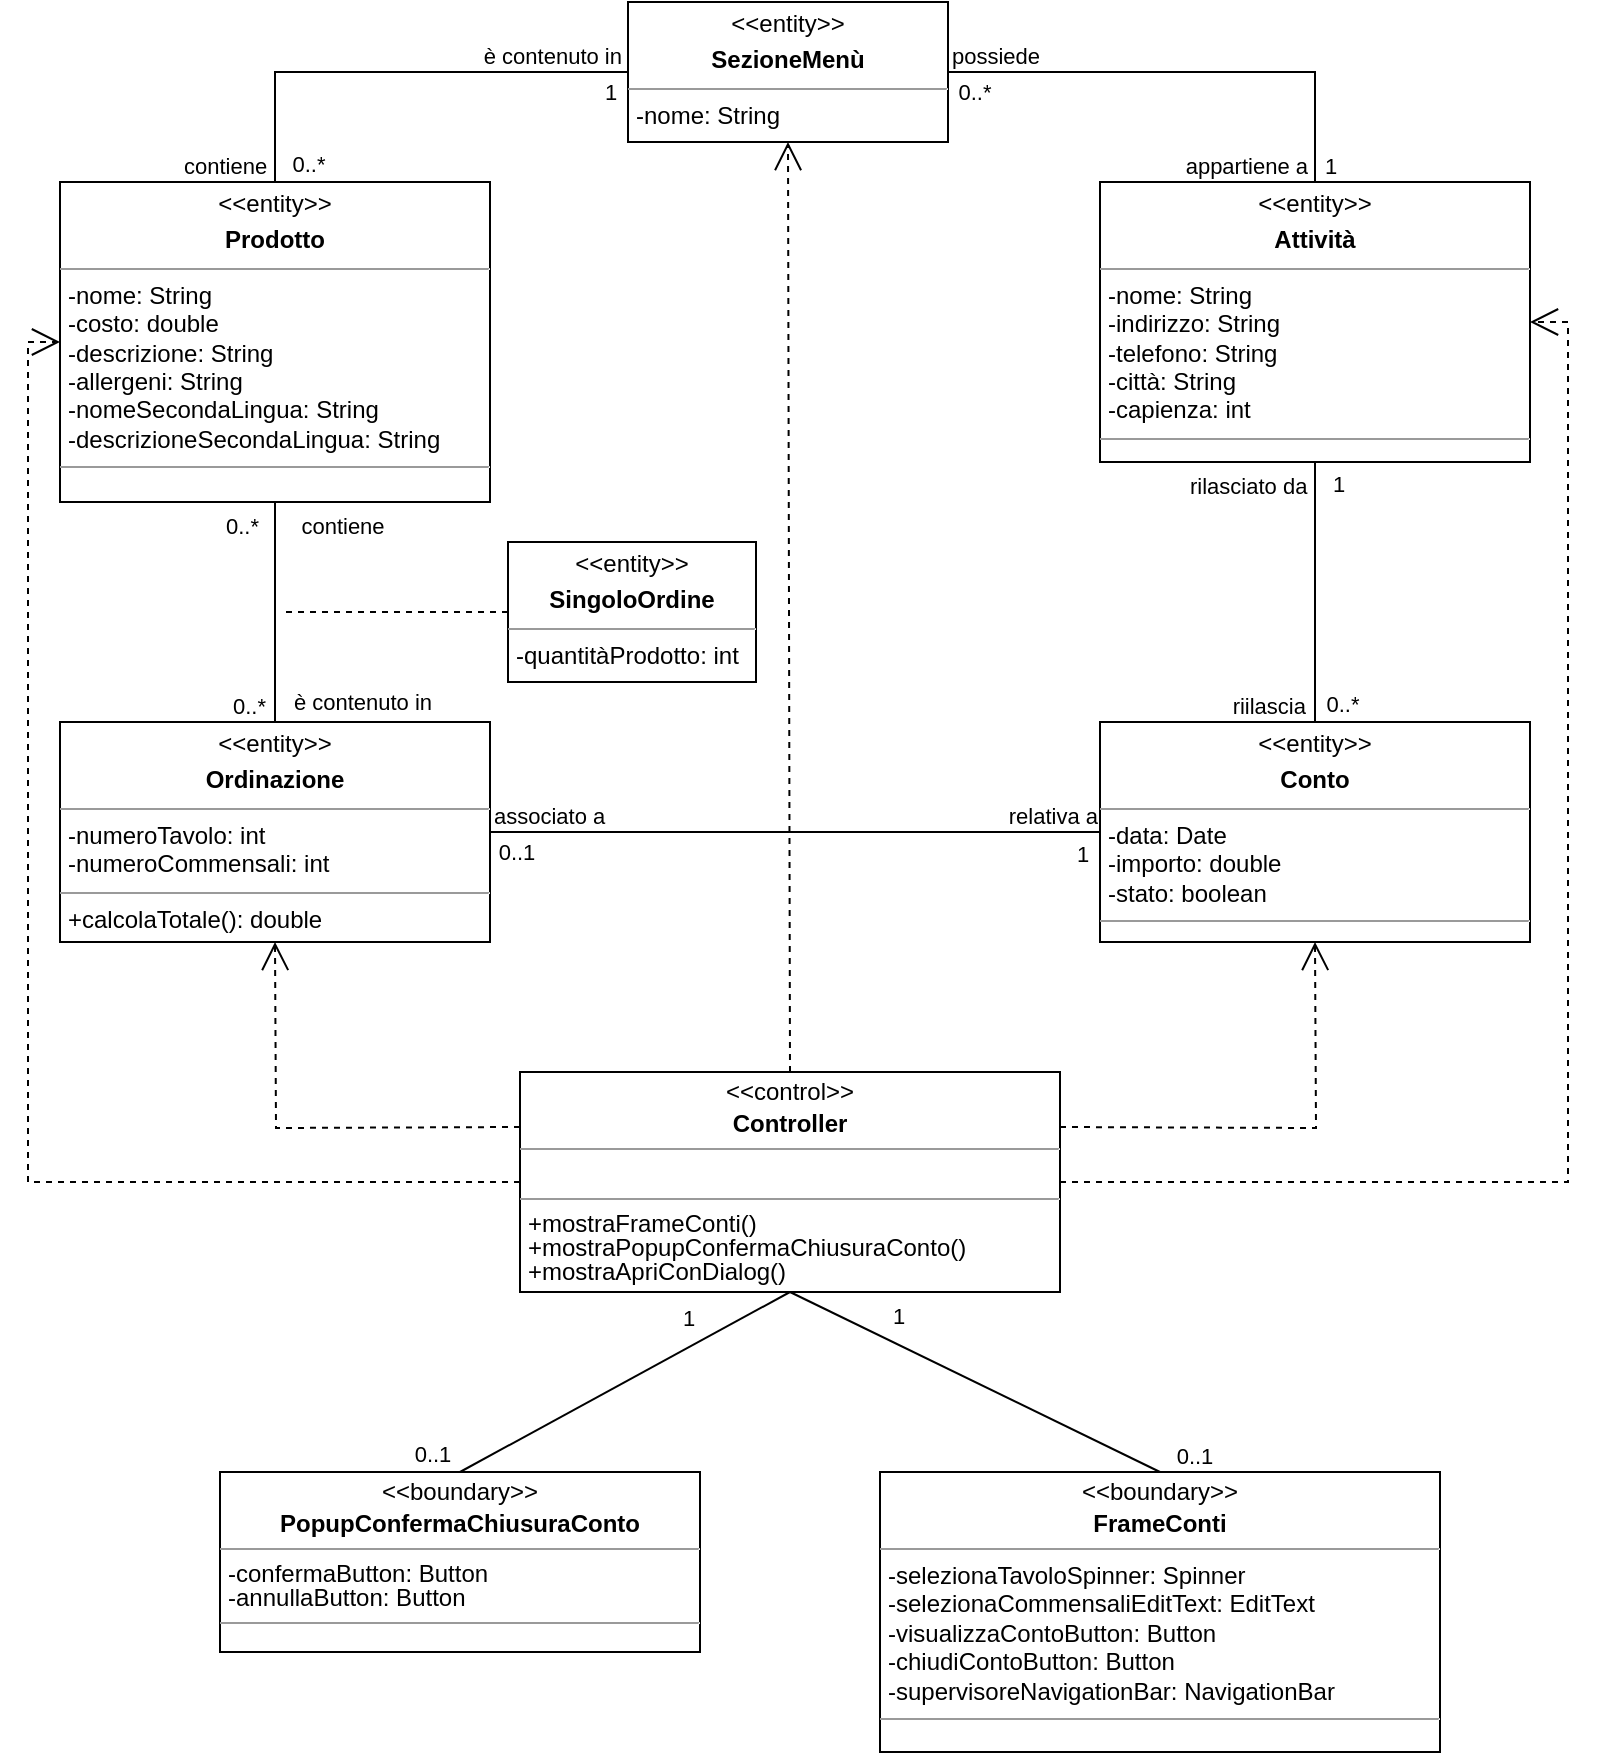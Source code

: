 <mxfile version="20.8.15" type="github">
  <diagram id="A2DiS_3SIA8T0WvpOrg7" name="Pagina-1">
    <mxGraphModel dx="1050" dy="541" grid="1" gridSize="10" guides="1" tooltips="1" connect="1" arrows="1" fold="1" page="1" pageScale="1" pageWidth="827" pageHeight="1169" math="0" shadow="0">
      <root>
        <mxCell id="0" />
        <mxCell id="1" parent="0" />
        <mxCell id="smrWkmQxFFEiix12zCdJ-4" value="&lt;p style=&quot;margin: 4px 0px 0px; text-align: center; line-height: 100%;&quot;&gt;&amp;lt;&amp;lt;boundary&amp;gt;&amp;gt;&lt;/p&gt;&lt;p style=&quot;margin: 4px 0px 0px; text-align: center; line-height: 100%;&quot;&gt;&lt;b&gt;FrameConti&lt;/b&gt;&lt;/p&gt;&lt;hr size=&quot;1&quot;&gt;&lt;p style=&quot;border-color: var(--border-color); margin: 0px 0px 0px 4px;&quot;&gt;&lt;span style=&quot;background-color: initial;&quot;&gt;-selezionaTavoloSpinner: Spinner&lt;/span&gt;&lt;/p&gt;&lt;p style=&quot;border-color: var(--border-color); margin: 0px 0px 0px 4px;&quot;&gt;-selezionaCommensaliEditText: EditText&lt;/p&gt;&lt;p style=&quot;border-color: var(--border-color); margin: 0px 0px 0px 4px;&quot;&gt;-visualizzaContoButton: Button&lt;/p&gt;&lt;p style=&quot;border-color: var(--border-color); margin: 0px 0px 0px 4px;&quot;&gt;-chiudiContoButton: Button&lt;/p&gt;&lt;p style=&quot;margin:0px;margin-left:4px;&quot;&gt;-supervisoreNavigationBar: NavigationBar&lt;/p&gt;&lt;hr size=&quot;1&quot;&gt;&lt;p style=&quot;margin:0px;margin-left:4px;&quot;&gt;&lt;br&gt;&lt;/p&gt;" style="verticalAlign=top;align=left;overflow=fill;fontSize=12;fontFamily=Helvetica;html=1;spacing=2;" parent="1" vertex="1">
          <mxGeometry x="456" y="865" width="280" height="140" as="geometry" />
        </mxCell>
        <mxCell id="smrWkmQxFFEiix12zCdJ-6" value="&lt;p style=&quot;margin: 4px 0px 0px; text-align: center; line-height: 100%;&quot;&gt;&amp;lt;&amp;lt;boundary&amp;gt;&amp;gt;&lt;/p&gt;&lt;p style=&quot;margin: 4px 0px 0px; text-align: center; line-height: 100%;&quot;&gt;&lt;b&gt;PopupConfermaChiusuraConto&lt;/b&gt;&lt;/p&gt;&lt;hr style=&quot;line-height: 100%;&quot; size=&quot;1&quot;&gt;&lt;p style=&quot;margin: 0px 0px 0px 4px; line-height: 100%;&quot;&gt;&lt;span style=&quot;background-color: initial;&quot;&gt;-confermaButton: Button&lt;/span&gt;&lt;br&gt;&lt;/p&gt;&lt;p style=&quot;margin: 0px 0px 0px 4px; line-height: 100%;&quot;&gt;-annullaButton: Button&lt;/p&gt;&lt;hr style=&quot;line-height: 100%;&quot; size=&quot;1&quot;&gt;&lt;p style=&quot;margin: 0px 0px 0px 4px; line-height: 100%;&quot;&gt;&lt;br&gt;&lt;/p&gt;" style="verticalAlign=top;align=left;overflow=fill;fontSize=12;fontFamily=Helvetica;html=1;" parent="1" vertex="1">
          <mxGeometry x="126" y="865" width="240" height="90" as="geometry" />
        </mxCell>
        <mxCell id="smrWkmQxFFEiix12zCdJ-7" value="&lt;p style=&quot;margin: 4px 0px 0px; text-align: center; line-height: 100%;&quot;&gt;&amp;lt;&amp;lt;control&amp;gt;&amp;gt;&lt;/p&gt;&lt;p style=&quot;margin: 4px 0px 0px; text-align: center; line-height: 100%;&quot;&gt;&lt;b&gt;Controller&lt;/b&gt;&lt;/p&gt;&lt;hr size=&quot;1&quot;&gt;&lt;p style=&quot;margin: 0px 0px 0px 4px; line-height: 100%;&quot;&gt;&lt;br&gt;&lt;/p&gt;&lt;hr size=&quot;1&quot;&gt;&lt;p style=&quot;margin: 0px 0px 0px 4px; line-height: 100%;&quot;&gt;&lt;span style=&quot;background-color: initial;&quot;&gt;+mostraFrameConti()&lt;/span&gt;&lt;br&gt;&lt;/p&gt;&lt;p style=&quot;margin: 0px 0px 0px 4px; line-height: 100%;&quot;&gt;+mostraPopupConfermaChiusuraConto()&lt;/p&gt;&lt;p style=&quot;margin: 0px 0px 0px 4px; line-height: 100%;&quot;&gt;+mostraApriConDialog()&lt;/p&gt;&lt;p style=&quot;margin: 0px 0px 0px 4px; line-height: 100%;&quot;&gt;&lt;br&gt;&lt;/p&gt;" style="verticalAlign=top;align=left;overflow=fill;fontSize=12;fontFamily=Helvetica;html=1;" parent="1" vertex="1">
          <mxGeometry x="276" y="665" width="270" height="110" as="geometry" />
        </mxCell>
        <mxCell id="bPmlSZXUQaOKZ6RCBKfo-1" value="" style="endArrow=none;html=1;rounded=0;entryX=0.5;entryY=1;entryDx=0;entryDy=0;exitX=0.5;exitY=0;exitDx=0;exitDy=0;" parent="1" source="smrWkmQxFFEiix12zCdJ-6" target="smrWkmQxFFEiix12zCdJ-7" edge="1">
          <mxGeometry width="50" height="50" relative="1" as="geometry">
            <mxPoint x="316" y="845" as="sourcePoint" />
            <mxPoint x="366" y="795" as="targetPoint" />
          </mxGeometry>
        </mxCell>
        <mxCell id="z3HW5x_6wCJZC3wx9gHa-7" value="0..1" style="edgeLabel;html=1;align=center;verticalAlign=middle;resizable=0;points=[];labelBackgroundColor=none;" parent="bPmlSZXUQaOKZ6RCBKfo-1" vertex="1" connectable="0">
          <mxGeometry x="-0.683" relative="1" as="geometry">
            <mxPoint x="-41" y="5" as="offset" />
          </mxGeometry>
        </mxCell>
        <mxCell id="z3HW5x_6wCJZC3wx9gHa-9" value="1" style="edgeLabel;html=1;align=center;verticalAlign=middle;resizable=0;points=[];" parent="bPmlSZXUQaOKZ6RCBKfo-1" vertex="1" connectable="0">
          <mxGeometry x="0.442" y="2" relative="1" as="geometry">
            <mxPoint x="-4" y="-11" as="offset" />
          </mxGeometry>
        </mxCell>
        <mxCell id="bPmlSZXUQaOKZ6RCBKfo-2" value="" style="endArrow=none;html=1;rounded=0;entryX=0.5;entryY=1;entryDx=0;entryDy=0;exitX=0.5;exitY=0;exitDx=0;exitDy=0;" parent="1" source="smrWkmQxFFEiix12zCdJ-4" target="smrWkmQxFFEiix12zCdJ-7" edge="1">
          <mxGeometry width="50" height="50" relative="1" as="geometry">
            <mxPoint x="406" y="855" as="sourcePoint" />
            <mxPoint x="456" y="805" as="targetPoint" />
          </mxGeometry>
        </mxCell>
        <mxCell id="z3HW5x_6wCJZC3wx9gHa-6" value="0..1" style="edgeLabel;html=1;align=center;verticalAlign=middle;resizable=0;points=[];labelBackgroundColor=none;" parent="bPmlSZXUQaOKZ6RCBKfo-2" vertex="1" connectable="0">
          <mxGeometry x="-0.411" y="-1" relative="1" as="geometry">
            <mxPoint x="71" y="19" as="offset" />
          </mxGeometry>
        </mxCell>
        <mxCell id="z3HW5x_6wCJZC3wx9gHa-8" value="1" style="edgeLabel;html=1;align=center;verticalAlign=middle;resizable=0;points=[];" parent="bPmlSZXUQaOKZ6RCBKfo-2" vertex="1" connectable="0">
          <mxGeometry x="0.568" relative="1" as="geometry">
            <mxPoint x="14" y="-8" as="offset" />
          </mxGeometry>
        </mxCell>
        <mxCell id="z3HW5x_6wCJZC3wx9gHa-1" value="&lt;p style=&quot;text-align: center; margin: 4px 0px 0px;&quot;&gt;&amp;lt;&amp;lt;entity&amp;gt;&amp;gt;&lt;/p&gt;&lt;p style=&quot;text-align: center; margin: 4px 0px 0px;&quot;&gt;&lt;b&gt;Ordinazione&lt;/b&gt;&lt;/p&gt;&lt;hr size=&quot;1&quot;&gt;&lt;p style=&quot;margin:0px;margin-left:4px;&quot;&gt;-numeroTavolo: int&lt;/p&gt;&lt;p style=&quot;margin:0px;margin-left:4px;&quot;&gt;-numeroCommensali: int&lt;/p&gt;&lt;hr size=&quot;1&quot;&gt;&lt;p style=&quot;margin:0px;margin-left:4px;&quot;&gt;+calcolaTotale(): double&lt;/p&gt;" style="verticalAlign=top;align=left;overflow=fill;fontSize=12;fontFamily=Helvetica;html=1;" parent="1" vertex="1">
          <mxGeometry x="46" y="490" width="215" height="110" as="geometry" />
        </mxCell>
        <mxCell id="z3HW5x_6wCJZC3wx9gHa-2" value="&lt;p style=&quot;margin:0px;margin-top:4px;text-align:center;&quot;&gt;&amp;lt;&amp;lt;entity&amp;gt;&amp;gt;&lt;/p&gt;&lt;p style=&quot;margin:0px;margin-top:4px;text-align:center;&quot;&gt;&lt;b&gt;Prodotto&lt;/b&gt;&lt;/p&gt;&lt;hr size=&quot;1&quot;&gt;&lt;p style=&quot;margin:0px;margin-left:4px;&quot;&gt;-nome: String&lt;br&gt;&lt;/p&gt;&lt;p style=&quot;margin:0px;margin-left:4px;&quot;&gt;-costo: double&lt;/p&gt;&lt;p style=&quot;margin:0px;margin-left:4px;&quot;&gt;-descrizione: String&lt;/p&gt;&lt;p style=&quot;margin:0px;margin-left:4px;&quot;&gt;-allergeni: String&lt;/p&gt;&lt;p style=&quot;margin:0px;margin-left:4px;&quot;&gt;-nomeSecondaLingua: String&lt;/p&gt;&lt;p style=&quot;margin:0px;margin-left:4px;&quot;&gt;-descrizioneSecondaLingua: String&lt;/p&gt;&lt;hr size=&quot;1&quot;&gt;&lt;p style=&quot;margin:0px;margin-left:4px;&quot;&gt;&lt;br&gt;&lt;/p&gt;" style="verticalAlign=top;align=left;overflow=fill;fontSize=12;fontFamily=Helvetica;html=1;" parent="1" vertex="1">
          <mxGeometry x="46" y="220" width="215" height="160" as="geometry" />
        </mxCell>
        <mxCell id="z3HW5x_6wCJZC3wx9gHa-3" value="" style="endArrow=none;html=1;edgeStyle=orthogonalEdgeStyle;rounded=0;entryX=0.5;entryY=0;entryDx=0;entryDy=0;exitX=0.5;exitY=1;exitDx=0;exitDy=0;" parent="1" source="z3HW5x_6wCJZC3wx9gHa-2" target="z3HW5x_6wCJZC3wx9gHa-1" edge="1">
          <mxGeometry relative="1" as="geometry">
            <mxPoint x="256" y="299.5" as="sourcePoint" />
            <mxPoint x="416" y="299.5" as="targetPoint" />
          </mxGeometry>
        </mxCell>
        <mxCell id="z3HW5x_6wCJZC3wx9gHa-4" value="0..*" style="edgeLabel;resizable=0;html=1;align=left;verticalAlign=bottom;labelBackgroundColor=none;" parent="z3HW5x_6wCJZC3wx9gHa-3" connectable="0" vertex="1">
          <mxGeometry x="-1" relative="1" as="geometry">
            <mxPoint x="-27" y="20" as="offset" />
          </mxGeometry>
        </mxCell>
        <mxCell id="z3HW5x_6wCJZC3wx9gHa-5" value="0..*" style="edgeLabel;resizable=0;html=1;align=right;verticalAlign=bottom;labelBackgroundColor=none;" parent="z3HW5x_6wCJZC3wx9gHa-3" connectable="0" vertex="1">
          <mxGeometry x="1" relative="1" as="geometry">
            <mxPoint x="-4" as="offset" />
          </mxGeometry>
        </mxCell>
        <mxCell id="z3HW5x_6wCJZC3wx9gHa-12" value="contiene" style="edgeLabel;html=1;align=center;verticalAlign=middle;resizable=0;points=[];" parent="z3HW5x_6wCJZC3wx9gHa-3" vertex="1" connectable="0">
          <mxGeometry x="-0.268" relative="1" as="geometry">
            <mxPoint x="33" y="-29" as="offset" />
          </mxGeometry>
        </mxCell>
        <mxCell id="z3HW5x_6wCJZC3wx9gHa-13" value="è contenuto in" style="edgeLabel;html=1;align=center;verticalAlign=middle;resizable=0;points=[];" parent="z3HW5x_6wCJZC3wx9gHa-3" vertex="1" connectable="0">
          <mxGeometry x="0.683" y="-1" relative="1" as="geometry">
            <mxPoint x="44" y="7" as="offset" />
          </mxGeometry>
        </mxCell>
        <mxCell id="z3HW5x_6wCJZC3wx9gHa-10" value="&lt;p style=&quot;margin:0px;margin-top:4px;text-align:center;&quot;&gt;&amp;lt;&amp;lt;entity&amp;gt;&amp;gt;&lt;/p&gt;&lt;p style=&quot;margin:0px;margin-top:4px;text-align:center;&quot;&gt;&lt;b&gt;SingoloOrdine&lt;/b&gt;&lt;/p&gt;&lt;hr size=&quot;1&quot;&gt;&lt;p style=&quot;margin:0px;margin-left:4px;&quot;&gt;-quantitàProdotto: int&lt;/p&gt;&lt;hr size=&quot;1&quot;&gt;&lt;p style=&quot;margin:0px;margin-left:4px;&quot;&gt;&lt;br&gt;&lt;/p&gt;" style="verticalAlign=top;align=left;overflow=fill;fontSize=12;fontFamily=Helvetica;html=1;labelBackgroundColor=none;" parent="1" vertex="1">
          <mxGeometry x="270" y="400" width="124" height="70" as="geometry" />
        </mxCell>
        <mxCell id="z3HW5x_6wCJZC3wx9gHa-11" value="" style="endArrow=none;html=1;rounded=0;dashed=1;exitX=0;exitY=0.5;exitDx=0;exitDy=0;" parent="1" source="z3HW5x_6wCJZC3wx9gHa-10" edge="1">
          <mxGeometry width="50" height="50" relative="1" as="geometry">
            <mxPoint x="416" y="230" as="sourcePoint" />
            <mxPoint x="156" y="435" as="targetPoint" />
          </mxGeometry>
        </mxCell>
        <mxCell id="z3HW5x_6wCJZC3wx9gHa-20" value="&lt;p style=&quot;margin:0px;margin-top:4px;text-align:center;&quot;&gt;&amp;lt;&amp;lt;entity&amp;gt;&amp;gt;&lt;/p&gt;&lt;p style=&quot;margin:0px;margin-top:4px;text-align:center;&quot;&gt;&lt;b&gt;Attività&lt;/b&gt;&lt;/p&gt;&lt;hr size=&quot;1&quot;&gt;&lt;p style=&quot;margin:0px;margin-left:4px;&quot;&gt;-nome: String&lt;br&gt;&lt;/p&gt;&lt;p style=&quot;margin:0px;margin-left:4px;&quot;&gt;-indirizzo: String&lt;/p&gt;&lt;p style=&quot;margin:0px;margin-left:4px;&quot;&gt;-telefono: String&lt;/p&gt;&lt;p style=&quot;margin:0px;margin-left:4px;&quot;&gt;-città: String&lt;/p&gt;&lt;p style=&quot;margin:0px;margin-left:4px;&quot;&gt;-capienza: int&lt;/p&gt;&lt;hr size=&quot;1&quot;&gt;&lt;p style=&quot;margin:0px;margin-left:4px;&quot;&gt;&lt;br&gt;&lt;/p&gt;" style="verticalAlign=top;align=left;overflow=fill;fontSize=12;fontFamily=Helvetica;html=1;" parent="1" vertex="1">
          <mxGeometry x="566" y="220" width="215" height="140" as="geometry" />
        </mxCell>
        <mxCell id="0IB3qU-KL_FdEGp4wlb8-1" value="&lt;p style=&quot;text-align: center; margin: 4px 0px 0px;&quot;&gt;&amp;lt;&amp;lt;entity&amp;gt;&amp;gt;&lt;/p&gt;&lt;p style=&quot;text-align: center; margin: 4px 0px 0px;&quot;&gt;&lt;b&gt;Conto&lt;/b&gt;&lt;/p&gt;&lt;hr size=&quot;1&quot;&gt;&lt;p style=&quot;margin:0px;margin-left:4px;&quot;&gt;-data: Date&lt;/p&gt;&lt;p style=&quot;margin:0px;margin-left:4px;&quot;&gt;-importo: double&lt;/p&gt;&lt;p style=&quot;margin:0px;margin-left:4px;&quot;&gt;-stato: boolean&lt;/p&gt;&lt;hr size=&quot;1&quot;&gt;&lt;p style=&quot;margin:0px;margin-left:4px;&quot;&gt;&lt;br&gt;&lt;/p&gt;" style="verticalAlign=top;align=left;overflow=fill;fontSize=12;fontFamily=Helvetica;html=1;" parent="1" vertex="1">
          <mxGeometry x="566" y="490" width="215" height="110" as="geometry" />
        </mxCell>
        <mxCell id="0IB3qU-KL_FdEGp4wlb8-2" value="" style="endArrow=none;html=1;edgeStyle=orthogonalEdgeStyle;rounded=0;exitX=1;exitY=0.5;exitDx=0;exitDy=0;entryX=0;entryY=0.5;entryDx=0;entryDy=0;" parent="1" source="z3HW5x_6wCJZC3wx9gHa-1" target="0IB3qU-KL_FdEGp4wlb8-1" edge="1">
          <mxGeometry relative="1" as="geometry">
            <mxPoint x="286" y="560" as="sourcePoint" />
            <mxPoint x="446" y="560" as="targetPoint" />
          </mxGeometry>
        </mxCell>
        <mxCell id="0IB3qU-KL_FdEGp4wlb8-3" value="associato a" style="edgeLabel;resizable=0;html=1;align=left;verticalAlign=bottom;labelBackgroundColor=none;" parent="0IB3qU-KL_FdEGp4wlb8-2" connectable="0" vertex="1">
          <mxGeometry x="-1" relative="1" as="geometry" />
        </mxCell>
        <mxCell id="0IB3qU-KL_FdEGp4wlb8-4" value="relativa a" style="edgeLabel;resizable=0;html=1;align=right;verticalAlign=bottom;labelBackgroundColor=none;" parent="0IB3qU-KL_FdEGp4wlb8-2" connectable="0" vertex="1">
          <mxGeometry x="1" relative="1" as="geometry">
            <mxPoint x="-1" as="offset" />
          </mxGeometry>
        </mxCell>
        <mxCell id="0IB3qU-KL_FdEGp4wlb8-5" value="0..1" style="edgeLabel;html=1;align=center;verticalAlign=middle;resizable=0;points=[];labelBackgroundColor=none;" parent="0IB3qU-KL_FdEGp4wlb8-2" vertex="1" connectable="0">
          <mxGeometry x="-0.138" y="1" relative="1" as="geometry">
            <mxPoint x="-119" y="11" as="offset" />
          </mxGeometry>
        </mxCell>
        <mxCell id="0IB3qU-KL_FdEGp4wlb8-6" value="1" style="edgeLabel;html=1;align=center;verticalAlign=middle;resizable=0;points=[];labelBackgroundColor=none;" parent="0IB3qU-KL_FdEGp4wlb8-2" vertex="1" connectable="0">
          <mxGeometry x="0.071" y="-2" relative="1" as="geometry">
            <mxPoint x="132" y="9" as="offset" />
          </mxGeometry>
        </mxCell>
        <mxCell id="0IB3qU-KL_FdEGp4wlb8-8" value="" style="endArrow=none;html=1;edgeStyle=orthogonalEdgeStyle;rounded=0;exitX=0.5;exitY=1;exitDx=0;exitDy=0;entryX=0.5;entryY=0;entryDx=0;entryDy=0;" parent="1" source="z3HW5x_6wCJZC3wx9gHa-20" target="0IB3qU-KL_FdEGp4wlb8-1" edge="1">
          <mxGeometry relative="1" as="geometry">
            <mxPoint x="603.5" y="420" as="sourcePoint" />
            <mxPoint x="763.5" y="420" as="targetPoint" />
          </mxGeometry>
        </mxCell>
        <mxCell id="0IB3qU-KL_FdEGp4wlb8-9" value="rilasciato da" style="edgeLabel;resizable=0;html=1;align=left;verticalAlign=bottom;labelBackgroundColor=none;" parent="0IB3qU-KL_FdEGp4wlb8-8" connectable="0" vertex="1">
          <mxGeometry x="-1" relative="1" as="geometry">
            <mxPoint x="-65" y="20" as="offset" />
          </mxGeometry>
        </mxCell>
        <mxCell id="0IB3qU-KL_FdEGp4wlb8-10" value="riilascia" style="edgeLabel;resizable=0;html=1;align=right;verticalAlign=bottom;labelBackgroundColor=none;" parent="0IB3qU-KL_FdEGp4wlb8-8" connectable="0" vertex="1">
          <mxGeometry x="1" relative="1" as="geometry">
            <mxPoint x="-4" as="offset" />
          </mxGeometry>
        </mxCell>
        <mxCell id="0IB3qU-KL_FdEGp4wlb8-11" value="0..*" style="edgeLabel;html=1;align=center;verticalAlign=middle;resizable=0;points=[];labelBackgroundColor=none;" parent="0IB3qU-KL_FdEGp4wlb8-8" vertex="1" connectable="0">
          <mxGeometry x="-0.249" y="-1" relative="1" as="geometry">
            <mxPoint x="14" y="72" as="offset" />
          </mxGeometry>
        </mxCell>
        <mxCell id="0IB3qU-KL_FdEGp4wlb8-12" value="1" style="edgeLabel;html=1;align=center;verticalAlign=middle;resizable=0;points=[];labelBackgroundColor=none;" parent="0IB3qU-KL_FdEGp4wlb8-8" vertex="1" connectable="0">
          <mxGeometry x="-0.172" y="-1" relative="1" as="geometry">
            <mxPoint x="12" y="-43" as="offset" />
          </mxGeometry>
        </mxCell>
        <mxCell id="0IB3qU-KL_FdEGp4wlb8-14" value="&lt;p style=&quot;margin:0px;margin-top:4px;text-align:center;&quot;&gt;&amp;lt;&amp;lt;entity&amp;gt;&amp;gt;&lt;/p&gt;&lt;p style=&quot;margin:0px;margin-top:4px;text-align:center;&quot;&gt;&lt;b&gt;SezioneMenù&lt;/b&gt;&lt;/p&gt;&lt;hr size=&quot;1&quot;&gt;&lt;p style=&quot;margin:0px;margin-left:4px;&quot;&gt;-nome: String&lt;/p&gt;&lt;hr size=&quot;1&quot;&gt;&lt;p style=&quot;margin:0px;margin-left:4px;&quot;&gt;&lt;br&gt;&lt;/p&gt;" style="verticalAlign=top;align=left;overflow=fill;fontSize=12;fontFamily=Helvetica;html=1;labelBackgroundColor=none;" parent="1" vertex="1">
          <mxGeometry x="330" y="130" width="160" height="70" as="geometry" />
        </mxCell>
        <mxCell id="0IB3qU-KL_FdEGp4wlb8-15" value="" style="endArrow=none;html=1;edgeStyle=orthogonalEdgeStyle;rounded=0;exitX=0.5;exitY=0;exitDx=0;exitDy=0;entryX=0;entryY=0.5;entryDx=0;entryDy=0;" parent="1" source="z3HW5x_6wCJZC3wx9gHa-2" target="0IB3qU-KL_FdEGp4wlb8-14" edge="1">
          <mxGeometry relative="1" as="geometry">
            <mxPoint x="130" y="150" as="sourcePoint" />
            <mxPoint x="290" y="150" as="targetPoint" />
          </mxGeometry>
        </mxCell>
        <mxCell id="0IB3qU-KL_FdEGp4wlb8-16" value="contiene" style="edgeLabel;resizable=0;html=1;align=left;verticalAlign=bottom;labelBackgroundColor=none;" parent="0IB3qU-KL_FdEGp4wlb8-15" connectable="0" vertex="1">
          <mxGeometry x="-1" relative="1" as="geometry">
            <mxPoint x="-48" as="offset" />
          </mxGeometry>
        </mxCell>
        <mxCell id="0IB3qU-KL_FdEGp4wlb8-17" value="è contenuto in" style="edgeLabel;resizable=0;html=1;align=right;verticalAlign=bottom;labelBackgroundColor=none;" parent="0IB3qU-KL_FdEGp4wlb8-15" connectable="0" vertex="1">
          <mxGeometry x="1" relative="1" as="geometry">
            <mxPoint x="-3" as="offset" />
          </mxGeometry>
        </mxCell>
        <mxCell id="0IB3qU-KL_FdEGp4wlb8-18" value="0..*" style="edgeLabel;html=1;align=center;verticalAlign=middle;resizable=0;points=[];labelBackgroundColor=none;" parent="0IB3qU-KL_FdEGp4wlb8-15" vertex="1" connectable="0">
          <mxGeometry x="-0.635" y="-1" relative="1" as="geometry">
            <mxPoint x="15" y="33" as="offset" />
          </mxGeometry>
        </mxCell>
        <mxCell id="0IB3qU-KL_FdEGp4wlb8-19" value="1" style="edgeLabel;html=1;align=center;verticalAlign=middle;resizable=0;points=[];labelBackgroundColor=none;" parent="0IB3qU-KL_FdEGp4wlb8-15" vertex="1" connectable="0">
          <mxGeometry x="-0.111" y="1" relative="1" as="geometry">
            <mxPoint x="119" y="11" as="offset" />
          </mxGeometry>
        </mxCell>
        <mxCell id="0IB3qU-KL_FdEGp4wlb8-20" value="" style="endArrow=none;html=1;edgeStyle=orthogonalEdgeStyle;rounded=0;exitX=1;exitY=0.5;exitDx=0;exitDy=0;entryX=0.5;entryY=0;entryDx=0;entryDy=0;" parent="1" source="0IB3qU-KL_FdEGp4wlb8-14" target="z3HW5x_6wCJZC3wx9gHa-20" edge="1">
          <mxGeometry relative="1" as="geometry">
            <mxPoint x="576" y="160" as="sourcePoint" />
            <mxPoint x="736" y="160" as="targetPoint" />
          </mxGeometry>
        </mxCell>
        <mxCell id="0IB3qU-KL_FdEGp4wlb8-21" value="possiede" style="edgeLabel;resizable=0;html=1;align=left;verticalAlign=bottom;labelBackgroundColor=none;" parent="0IB3qU-KL_FdEGp4wlb8-20" connectable="0" vertex="1">
          <mxGeometry x="-1" relative="1" as="geometry" />
        </mxCell>
        <mxCell id="0IB3qU-KL_FdEGp4wlb8-22" value="appartiene a" style="edgeLabel;resizable=0;html=1;align=right;verticalAlign=bottom;labelBackgroundColor=none;" parent="0IB3qU-KL_FdEGp4wlb8-20" connectable="0" vertex="1">
          <mxGeometry x="1" relative="1" as="geometry">
            <mxPoint x="-3" as="offset" />
          </mxGeometry>
        </mxCell>
        <mxCell id="0IB3qU-KL_FdEGp4wlb8-23" value="0..*" style="edgeLabel;html=1;align=center;verticalAlign=middle;resizable=0;points=[];labelBackgroundColor=none;" parent="0IB3qU-KL_FdEGp4wlb8-20" vertex="1" connectable="0">
          <mxGeometry x="-0.032" y="-1" relative="1" as="geometry">
            <mxPoint x="-103" y="9" as="offset" />
          </mxGeometry>
        </mxCell>
        <mxCell id="0IB3qU-KL_FdEGp4wlb8-24" value="1" style="edgeLabel;html=1;align=center;verticalAlign=middle;resizable=0;points=[];labelBackgroundColor=none;" parent="0IB3qU-KL_FdEGp4wlb8-20" vertex="1" connectable="0">
          <mxGeometry x="-0.047" y="1" relative="1" as="geometry">
            <mxPoint x="77" y="48" as="offset" />
          </mxGeometry>
        </mxCell>
        <mxCell id="0IB3qU-KL_FdEGp4wlb8-25" value="" style="endArrow=open;endSize=12;dashed=1;html=1;rounded=0;exitX=0;exitY=0.25;exitDx=0;exitDy=0;entryX=0.5;entryY=1;entryDx=0;entryDy=0;" parent="1" source="smrWkmQxFFEiix12zCdJ-7" target="z3HW5x_6wCJZC3wx9gHa-1" edge="1">
          <mxGeometry width="160" relative="1" as="geometry">
            <mxPoint x="73.5" y="690" as="sourcePoint" />
            <mxPoint x="233.5" y="690" as="targetPoint" />
            <Array as="points">
              <mxPoint x="154" y="693" />
            </Array>
          </mxGeometry>
        </mxCell>
        <mxCell id="0IB3qU-KL_FdEGp4wlb8-26" value="" style="endArrow=open;endSize=12;dashed=1;html=1;rounded=0;exitX=1;exitY=0.25;exitDx=0;exitDy=0;entryX=0.5;entryY=1;entryDx=0;entryDy=0;" parent="1" source="smrWkmQxFFEiix12zCdJ-7" target="0IB3qU-KL_FdEGp4wlb8-1" edge="1">
          <mxGeometry width="160" relative="1" as="geometry">
            <mxPoint x="576" y="690" as="sourcePoint" />
            <mxPoint x="736" y="690" as="targetPoint" />
            <Array as="points">
              <mxPoint x="674" y="693" />
            </Array>
          </mxGeometry>
        </mxCell>
        <mxCell id="0IB3qU-KL_FdEGp4wlb8-28" value="" style="endArrow=open;endSize=12;dashed=1;html=1;rounded=0;exitX=0;exitY=0.5;exitDx=0;exitDy=0;entryX=0;entryY=0.5;entryDx=0;entryDy=0;" parent="1" source="smrWkmQxFFEiix12zCdJ-7" target="z3HW5x_6wCJZC3wx9gHa-2" edge="1">
          <mxGeometry width="160" relative="1" as="geometry">
            <mxPoint x="46" y="740" as="sourcePoint" />
            <mxPoint x="206" y="740" as="targetPoint" />
            <Array as="points">
              <mxPoint x="30" y="720" />
              <mxPoint x="30" y="300" />
            </Array>
          </mxGeometry>
        </mxCell>
        <mxCell id="0IB3qU-KL_FdEGp4wlb8-30" value="" style="endArrow=open;endSize=12;dashed=1;html=1;rounded=0;exitX=1;exitY=0.5;exitDx=0;exitDy=0;entryX=1;entryY=0.5;entryDx=0;entryDy=0;" parent="1" source="smrWkmQxFFEiix12zCdJ-7" target="z3HW5x_6wCJZC3wx9gHa-20" edge="1">
          <mxGeometry width="160" relative="1" as="geometry">
            <mxPoint x="580" y="710" as="sourcePoint" />
            <mxPoint x="740" y="710" as="targetPoint" />
            <Array as="points">
              <mxPoint x="800" y="720" />
              <mxPoint x="800" y="290" />
            </Array>
          </mxGeometry>
        </mxCell>
        <mxCell id="0IB3qU-KL_FdEGp4wlb8-31" value="" style="endArrow=open;endSize=12;dashed=1;html=1;rounded=0;exitX=0.5;exitY=0;exitDx=0;exitDy=0;entryX=0.5;entryY=1;entryDx=0;entryDy=0;" parent="1" source="smrWkmQxFFEiix12zCdJ-7" target="0IB3qU-KL_FdEGp4wlb8-14" edge="1">
          <mxGeometry width="160" relative="1" as="geometry">
            <mxPoint x="340" y="600" as="sourcePoint" />
            <mxPoint x="500" y="600" as="targetPoint" />
          </mxGeometry>
        </mxCell>
      </root>
    </mxGraphModel>
  </diagram>
</mxfile>
